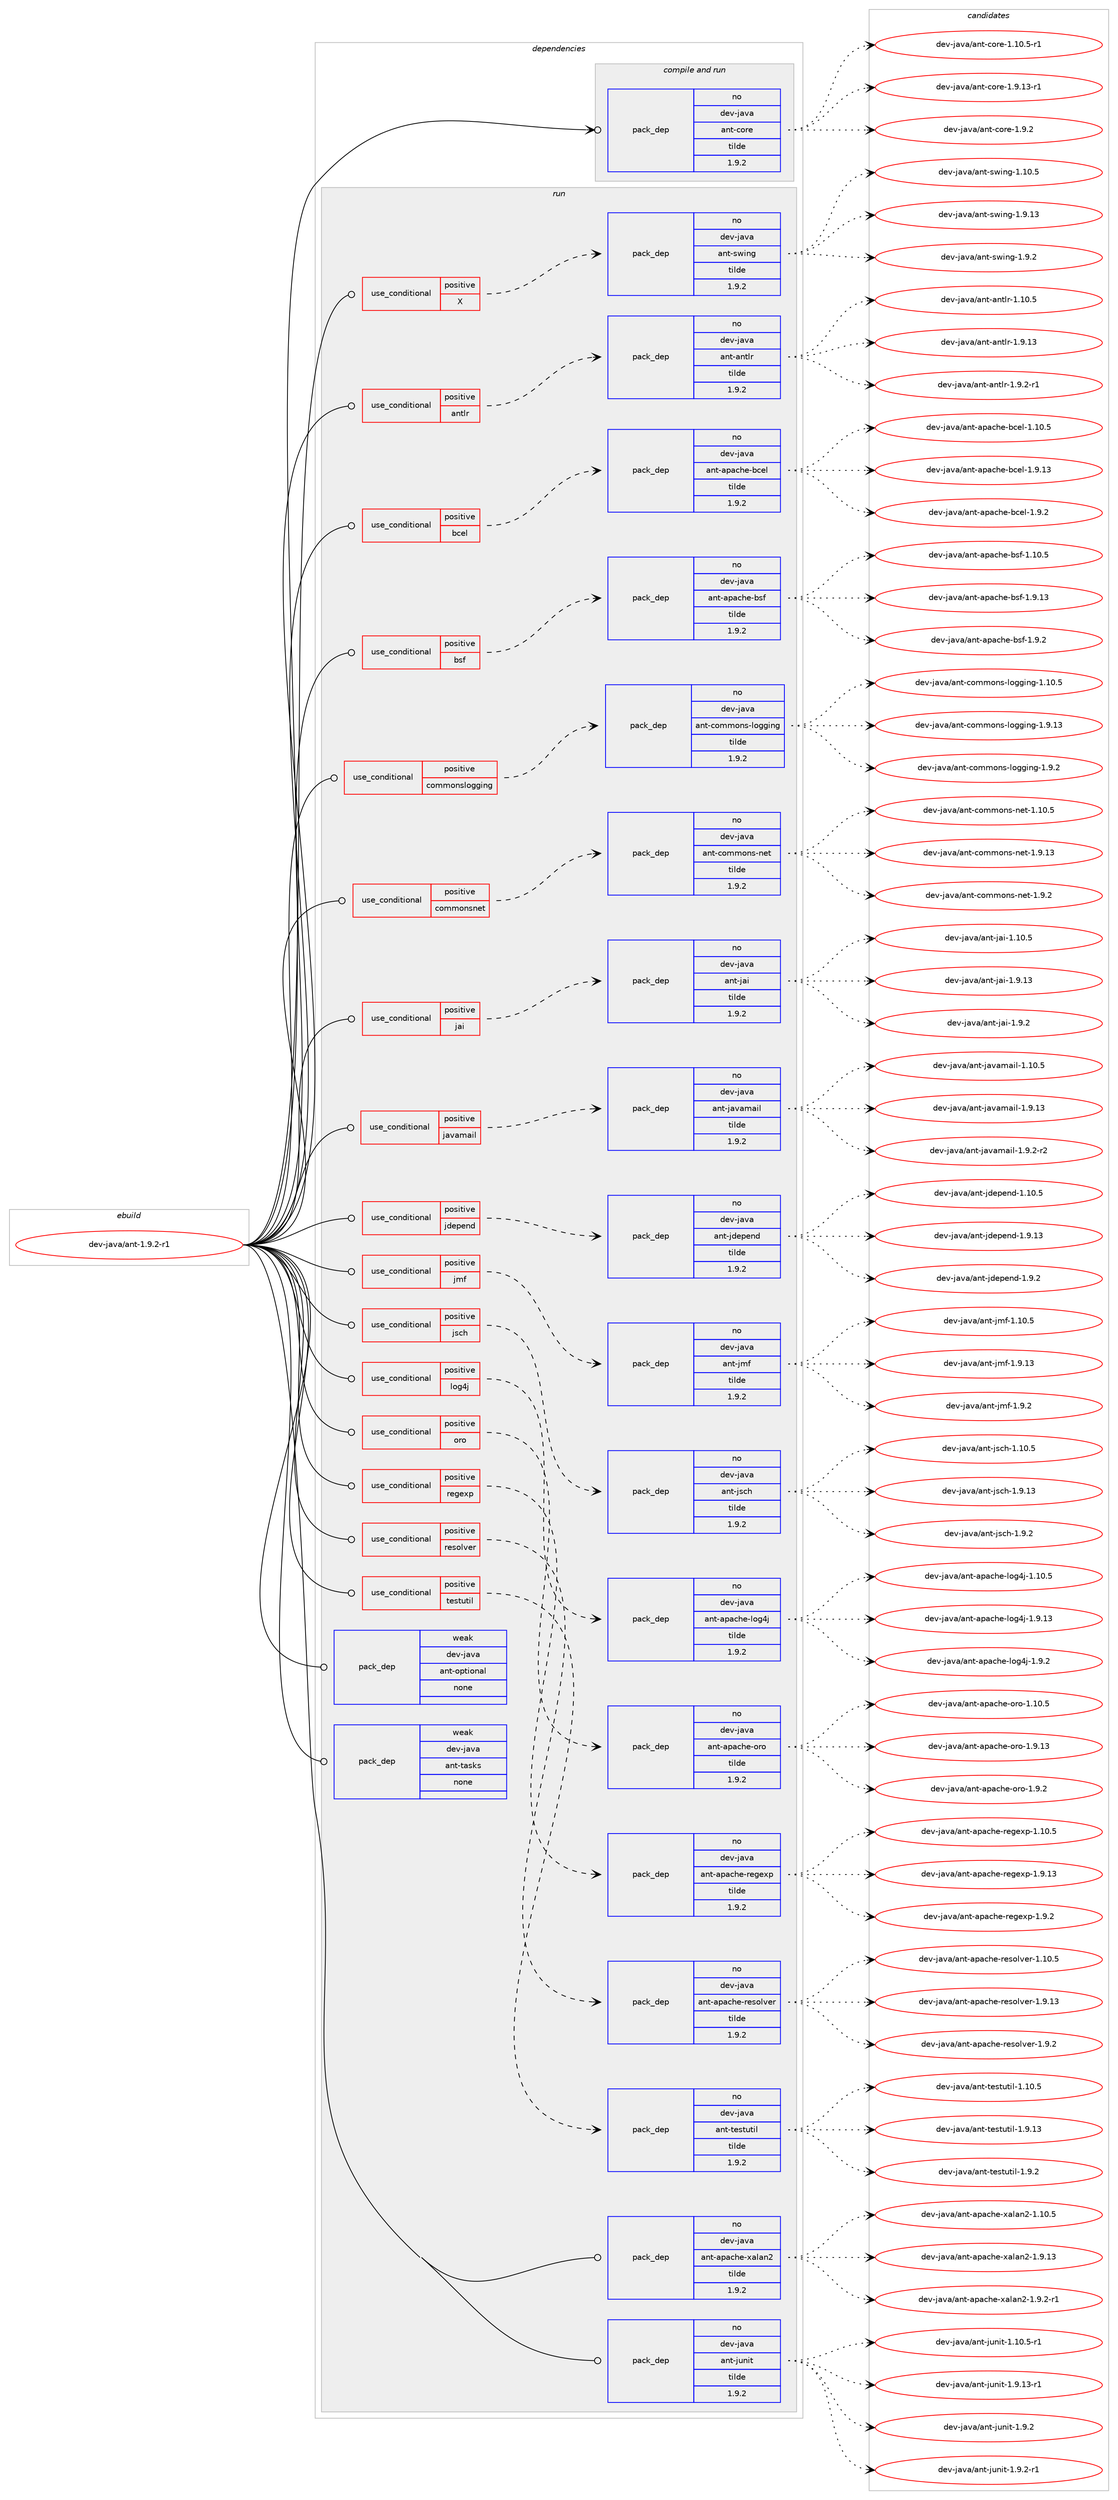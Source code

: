 digraph prolog {

# *************
# Graph options
# *************

newrank=true;
concentrate=true;
compound=true;
graph [rankdir=LR,fontname=Helvetica,fontsize=10,ranksep=1.5];#, ranksep=2.5, nodesep=0.2];
edge  [arrowhead=vee];
node  [fontname=Helvetica,fontsize=10];

# **********
# The ebuild
# **********

subgraph cluster_leftcol {
color=gray;
rank=same;
label=<<i>ebuild</i>>;
id [label="dev-java/ant-1.9.2-r1", color=red, width=4, href="../dev-java/ant-1.9.2-r1.svg"];
}

# ****************
# The dependencies
# ****************

subgraph cluster_midcol {
color=gray;
label=<<i>dependencies</i>>;
subgraph cluster_compile {
fillcolor="#eeeeee";
style=filled;
label=<<i>compile</i>>;
}
subgraph cluster_compileandrun {
fillcolor="#eeeeee";
style=filled;
label=<<i>compile and run</i>>;
subgraph pack965731 {
dependency1350541 [label=<<TABLE BORDER="0" CELLBORDER="1" CELLSPACING="0" CELLPADDING="4" WIDTH="220"><TR><TD ROWSPAN="6" CELLPADDING="30">pack_dep</TD></TR><TR><TD WIDTH="110">no</TD></TR><TR><TD>dev-java</TD></TR><TR><TD>ant-core</TD></TR><TR><TD>tilde</TD></TR><TR><TD>1.9.2</TD></TR></TABLE>>, shape=none, color=blue];
}
id:e -> dependency1350541:w [weight=20,style="solid",arrowhead="odotvee"];
}
subgraph cluster_run {
fillcolor="#eeeeee";
style=filled;
label=<<i>run</i>>;
subgraph cond362383 {
dependency1350542 [label=<<TABLE BORDER="0" CELLBORDER="1" CELLSPACING="0" CELLPADDING="4"><TR><TD ROWSPAN="3" CELLPADDING="10">use_conditional</TD></TR><TR><TD>positive</TD></TR><TR><TD>X</TD></TR></TABLE>>, shape=none, color=red];
subgraph pack965732 {
dependency1350543 [label=<<TABLE BORDER="0" CELLBORDER="1" CELLSPACING="0" CELLPADDING="4" WIDTH="220"><TR><TD ROWSPAN="6" CELLPADDING="30">pack_dep</TD></TR><TR><TD WIDTH="110">no</TD></TR><TR><TD>dev-java</TD></TR><TR><TD>ant-swing</TD></TR><TR><TD>tilde</TD></TR><TR><TD>1.9.2</TD></TR></TABLE>>, shape=none, color=blue];
}
dependency1350542:e -> dependency1350543:w [weight=20,style="dashed",arrowhead="vee"];
}
id:e -> dependency1350542:w [weight=20,style="solid",arrowhead="odot"];
subgraph cond362384 {
dependency1350544 [label=<<TABLE BORDER="0" CELLBORDER="1" CELLSPACING="0" CELLPADDING="4"><TR><TD ROWSPAN="3" CELLPADDING="10">use_conditional</TD></TR><TR><TD>positive</TD></TR><TR><TD>antlr</TD></TR></TABLE>>, shape=none, color=red];
subgraph pack965733 {
dependency1350545 [label=<<TABLE BORDER="0" CELLBORDER="1" CELLSPACING="0" CELLPADDING="4" WIDTH="220"><TR><TD ROWSPAN="6" CELLPADDING="30">pack_dep</TD></TR><TR><TD WIDTH="110">no</TD></TR><TR><TD>dev-java</TD></TR><TR><TD>ant-antlr</TD></TR><TR><TD>tilde</TD></TR><TR><TD>1.9.2</TD></TR></TABLE>>, shape=none, color=blue];
}
dependency1350544:e -> dependency1350545:w [weight=20,style="dashed",arrowhead="vee"];
}
id:e -> dependency1350544:w [weight=20,style="solid",arrowhead="odot"];
subgraph cond362385 {
dependency1350546 [label=<<TABLE BORDER="0" CELLBORDER="1" CELLSPACING="0" CELLPADDING="4"><TR><TD ROWSPAN="3" CELLPADDING="10">use_conditional</TD></TR><TR><TD>positive</TD></TR><TR><TD>bcel</TD></TR></TABLE>>, shape=none, color=red];
subgraph pack965734 {
dependency1350547 [label=<<TABLE BORDER="0" CELLBORDER="1" CELLSPACING="0" CELLPADDING="4" WIDTH="220"><TR><TD ROWSPAN="6" CELLPADDING="30">pack_dep</TD></TR><TR><TD WIDTH="110">no</TD></TR><TR><TD>dev-java</TD></TR><TR><TD>ant-apache-bcel</TD></TR><TR><TD>tilde</TD></TR><TR><TD>1.9.2</TD></TR></TABLE>>, shape=none, color=blue];
}
dependency1350546:e -> dependency1350547:w [weight=20,style="dashed",arrowhead="vee"];
}
id:e -> dependency1350546:w [weight=20,style="solid",arrowhead="odot"];
subgraph cond362386 {
dependency1350548 [label=<<TABLE BORDER="0" CELLBORDER="1" CELLSPACING="0" CELLPADDING="4"><TR><TD ROWSPAN="3" CELLPADDING="10">use_conditional</TD></TR><TR><TD>positive</TD></TR><TR><TD>bsf</TD></TR></TABLE>>, shape=none, color=red];
subgraph pack965735 {
dependency1350549 [label=<<TABLE BORDER="0" CELLBORDER="1" CELLSPACING="0" CELLPADDING="4" WIDTH="220"><TR><TD ROWSPAN="6" CELLPADDING="30">pack_dep</TD></TR><TR><TD WIDTH="110">no</TD></TR><TR><TD>dev-java</TD></TR><TR><TD>ant-apache-bsf</TD></TR><TR><TD>tilde</TD></TR><TR><TD>1.9.2</TD></TR></TABLE>>, shape=none, color=blue];
}
dependency1350548:e -> dependency1350549:w [weight=20,style="dashed",arrowhead="vee"];
}
id:e -> dependency1350548:w [weight=20,style="solid",arrowhead="odot"];
subgraph cond362387 {
dependency1350550 [label=<<TABLE BORDER="0" CELLBORDER="1" CELLSPACING="0" CELLPADDING="4"><TR><TD ROWSPAN="3" CELLPADDING="10">use_conditional</TD></TR><TR><TD>positive</TD></TR><TR><TD>commonslogging</TD></TR></TABLE>>, shape=none, color=red];
subgraph pack965736 {
dependency1350551 [label=<<TABLE BORDER="0" CELLBORDER="1" CELLSPACING="0" CELLPADDING="4" WIDTH="220"><TR><TD ROWSPAN="6" CELLPADDING="30">pack_dep</TD></TR><TR><TD WIDTH="110">no</TD></TR><TR><TD>dev-java</TD></TR><TR><TD>ant-commons-logging</TD></TR><TR><TD>tilde</TD></TR><TR><TD>1.9.2</TD></TR></TABLE>>, shape=none, color=blue];
}
dependency1350550:e -> dependency1350551:w [weight=20,style="dashed",arrowhead="vee"];
}
id:e -> dependency1350550:w [weight=20,style="solid",arrowhead="odot"];
subgraph cond362388 {
dependency1350552 [label=<<TABLE BORDER="0" CELLBORDER="1" CELLSPACING="0" CELLPADDING="4"><TR><TD ROWSPAN="3" CELLPADDING="10">use_conditional</TD></TR><TR><TD>positive</TD></TR><TR><TD>commonsnet</TD></TR></TABLE>>, shape=none, color=red];
subgraph pack965737 {
dependency1350553 [label=<<TABLE BORDER="0" CELLBORDER="1" CELLSPACING="0" CELLPADDING="4" WIDTH="220"><TR><TD ROWSPAN="6" CELLPADDING="30">pack_dep</TD></TR><TR><TD WIDTH="110">no</TD></TR><TR><TD>dev-java</TD></TR><TR><TD>ant-commons-net</TD></TR><TR><TD>tilde</TD></TR><TR><TD>1.9.2</TD></TR></TABLE>>, shape=none, color=blue];
}
dependency1350552:e -> dependency1350553:w [weight=20,style="dashed",arrowhead="vee"];
}
id:e -> dependency1350552:w [weight=20,style="solid",arrowhead="odot"];
subgraph cond362389 {
dependency1350554 [label=<<TABLE BORDER="0" CELLBORDER="1" CELLSPACING="0" CELLPADDING="4"><TR><TD ROWSPAN="3" CELLPADDING="10">use_conditional</TD></TR><TR><TD>positive</TD></TR><TR><TD>jai</TD></TR></TABLE>>, shape=none, color=red];
subgraph pack965738 {
dependency1350555 [label=<<TABLE BORDER="0" CELLBORDER="1" CELLSPACING="0" CELLPADDING="4" WIDTH="220"><TR><TD ROWSPAN="6" CELLPADDING="30">pack_dep</TD></TR><TR><TD WIDTH="110">no</TD></TR><TR><TD>dev-java</TD></TR><TR><TD>ant-jai</TD></TR><TR><TD>tilde</TD></TR><TR><TD>1.9.2</TD></TR></TABLE>>, shape=none, color=blue];
}
dependency1350554:e -> dependency1350555:w [weight=20,style="dashed",arrowhead="vee"];
}
id:e -> dependency1350554:w [weight=20,style="solid",arrowhead="odot"];
subgraph cond362390 {
dependency1350556 [label=<<TABLE BORDER="0" CELLBORDER="1" CELLSPACING="0" CELLPADDING="4"><TR><TD ROWSPAN="3" CELLPADDING="10">use_conditional</TD></TR><TR><TD>positive</TD></TR><TR><TD>javamail</TD></TR></TABLE>>, shape=none, color=red];
subgraph pack965739 {
dependency1350557 [label=<<TABLE BORDER="0" CELLBORDER="1" CELLSPACING="0" CELLPADDING="4" WIDTH="220"><TR><TD ROWSPAN="6" CELLPADDING="30">pack_dep</TD></TR><TR><TD WIDTH="110">no</TD></TR><TR><TD>dev-java</TD></TR><TR><TD>ant-javamail</TD></TR><TR><TD>tilde</TD></TR><TR><TD>1.9.2</TD></TR></TABLE>>, shape=none, color=blue];
}
dependency1350556:e -> dependency1350557:w [weight=20,style="dashed",arrowhead="vee"];
}
id:e -> dependency1350556:w [weight=20,style="solid",arrowhead="odot"];
subgraph cond362391 {
dependency1350558 [label=<<TABLE BORDER="0" CELLBORDER="1" CELLSPACING="0" CELLPADDING="4"><TR><TD ROWSPAN="3" CELLPADDING="10">use_conditional</TD></TR><TR><TD>positive</TD></TR><TR><TD>jdepend</TD></TR></TABLE>>, shape=none, color=red];
subgraph pack965740 {
dependency1350559 [label=<<TABLE BORDER="0" CELLBORDER="1" CELLSPACING="0" CELLPADDING="4" WIDTH="220"><TR><TD ROWSPAN="6" CELLPADDING="30">pack_dep</TD></TR><TR><TD WIDTH="110">no</TD></TR><TR><TD>dev-java</TD></TR><TR><TD>ant-jdepend</TD></TR><TR><TD>tilde</TD></TR><TR><TD>1.9.2</TD></TR></TABLE>>, shape=none, color=blue];
}
dependency1350558:e -> dependency1350559:w [weight=20,style="dashed",arrowhead="vee"];
}
id:e -> dependency1350558:w [weight=20,style="solid",arrowhead="odot"];
subgraph cond362392 {
dependency1350560 [label=<<TABLE BORDER="0" CELLBORDER="1" CELLSPACING="0" CELLPADDING="4"><TR><TD ROWSPAN="3" CELLPADDING="10">use_conditional</TD></TR><TR><TD>positive</TD></TR><TR><TD>jmf</TD></TR></TABLE>>, shape=none, color=red];
subgraph pack965741 {
dependency1350561 [label=<<TABLE BORDER="0" CELLBORDER="1" CELLSPACING="0" CELLPADDING="4" WIDTH="220"><TR><TD ROWSPAN="6" CELLPADDING="30">pack_dep</TD></TR><TR><TD WIDTH="110">no</TD></TR><TR><TD>dev-java</TD></TR><TR><TD>ant-jmf</TD></TR><TR><TD>tilde</TD></TR><TR><TD>1.9.2</TD></TR></TABLE>>, shape=none, color=blue];
}
dependency1350560:e -> dependency1350561:w [weight=20,style="dashed",arrowhead="vee"];
}
id:e -> dependency1350560:w [weight=20,style="solid",arrowhead="odot"];
subgraph cond362393 {
dependency1350562 [label=<<TABLE BORDER="0" CELLBORDER="1" CELLSPACING="0" CELLPADDING="4"><TR><TD ROWSPAN="3" CELLPADDING="10">use_conditional</TD></TR><TR><TD>positive</TD></TR><TR><TD>jsch</TD></TR></TABLE>>, shape=none, color=red];
subgraph pack965742 {
dependency1350563 [label=<<TABLE BORDER="0" CELLBORDER="1" CELLSPACING="0" CELLPADDING="4" WIDTH="220"><TR><TD ROWSPAN="6" CELLPADDING="30">pack_dep</TD></TR><TR><TD WIDTH="110">no</TD></TR><TR><TD>dev-java</TD></TR><TR><TD>ant-jsch</TD></TR><TR><TD>tilde</TD></TR><TR><TD>1.9.2</TD></TR></TABLE>>, shape=none, color=blue];
}
dependency1350562:e -> dependency1350563:w [weight=20,style="dashed",arrowhead="vee"];
}
id:e -> dependency1350562:w [weight=20,style="solid",arrowhead="odot"];
subgraph cond362394 {
dependency1350564 [label=<<TABLE BORDER="0" CELLBORDER="1" CELLSPACING="0" CELLPADDING="4"><TR><TD ROWSPAN="3" CELLPADDING="10">use_conditional</TD></TR><TR><TD>positive</TD></TR><TR><TD>log4j</TD></TR></TABLE>>, shape=none, color=red];
subgraph pack965743 {
dependency1350565 [label=<<TABLE BORDER="0" CELLBORDER="1" CELLSPACING="0" CELLPADDING="4" WIDTH="220"><TR><TD ROWSPAN="6" CELLPADDING="30">pack_dep</TD></TR><TR><TD WIDTH="110">no</TD></TR><TR><TD>dev-java</TD></TR><TR><TD>ant-apache-log4j</TD></TR><TR><TD>tilde</TD></TR><TR><TD>1.9.2</TD></TR></TABLE>>, shape=none, color=blue];
}
dependency1350564:e -> dependency1350565:w [weight=20,style="dashed",arrowhead="vee"];
}
id:e -> dependency1350564:w [weight=20,style="solid",arrowhead="odot"];
subgraph cond362395 {
dependency1350566 [label=<<TABLE BORDER="0" CELLBORDER="1" CELLSPACING="0" CELLPADDING="4"><TR><TD ROWSPAN="3" CELLPADDING="10">use_conditional</TD></TR><TR><TD>positive</TD></TR><TR><TD>oro</TD></TR></TABLE>>, shape=none, color=red];
subgraph pack965744 {
dependency1350567 [label=<<TABLE BORDER="0" CELLBORDER="1" CELLSPACING="0" CELLPADDING="4" WIDTH="220"><TR><TD ROWSPAN="6" CELLPADDING="30">pack_dep</TD></TR><TR><TD WIDTH="110">no</TD></TR><TR><TD>dev-java</TD></TR><TR><TD>ant-apache-oro</TD></TR><TR><TD>tilde</TD></TR><TR><TD>1.9.2</TD></TR></TABLE>>, shape=none, color=blue];
}
dependency1350566:e -> dependency1350567:w [weight=20,style="dashed",arrowhead="vee"];
}
id:e -> dependency1350566:w [weight=20,style="solid",arrowhead="odot"];
subgraph cond362396 {
dependency1350568 [label=<<TABLE BORDER="0" CELLBORDER="1" CELLSPACING="0" CELLPADDING="4"><TR><TD ROWSPAN="3" CELLPADDING="10">use_conditional</TD></TR><TR><TD>positive</TD></TR><TR><TD>regexp</TD></TR></TABLE>>, shape=none, color=red];
subgraph pack965745 {
dependency1350569 [label=<<TABLE BORDER="0" CELLBORDER="1" CELLSPACING="0" CELLPADDING="4" WIDTH="220"><TR><TD ROWSPAN="6" CELLPADDING="30">pack_dep</TD></TR><TR><TD WIDTH="110">no</TD></TR><TR><TD>dev-java</TD></TR><TR><TD>ant-apache-regexp</TD></TR><TR><TD>tilde</TD></TR><TR><TD>1.9.2</TD></TR></TABLE>>, shape=none, color=blue];
}
dependency1350568:e -> dependency1350569:w [weight=20,style="dashed",arrowhead="vee"];
}
id:e -> dependency1350568:w [weight=20,style="solid",arrowhead="odot"];
subgraph cond362397 {
dependency1350570 [label=<<TABLE BORDER="0" CELLBORDER="1" CELLSPACING="0" CELLPADDING="4"><TR><TD ROWSPAN="3" CELLPADDING="10">use_conditional</TD></TR><TR><TD>positive</TD></TR><TR><TD>resolver</TD></TR></TABLE>>, shape=none, color=red];
subgraph pack965746 {
dependency1350571 [label=<<TABLE BORDER="0" CELLBORDER="1" CELLSPACING="0" CELLPADDING="4" WIDTH="220"><TR><TD ROWSPAN="6" CELLPADDING="30">pack_dep</TD></TR><TR><TD WIDTH="110">no</TD></TR><TR><TD>dev-java</TD></TR><TR><TD>ant-apache-resolver</TD></TR><TR><TD>tilde</TD></TR><TR><TD>1.9.2</TD></TR></TABLE>>, shape=none, color=blue];
}
dependency1350570:e -> dependency1350571:w [weight=20,style="dashed",arrowhead="vee"];
}
id:e -> dependency1350570:w [weight=20,style="solid",arrowhead="odot"];
subgraph cond362398 {
dependency1350572 [label=<<TABLE BORDER="0" CELLBORDER="1" CELLSPACING="0" CELLPADDING="4"><TR><TD ROWSPAN="3" CELLPADDING="10">use_conditional</TD></TR><TR><TD>positive</TD></TR><TR><TD>testutil</TD></TR></TABLE>>, shape=none, color=red];
subgraph pack965747 {
dependency1350573 [label=<<TABLE BORDER="0" CELLBORDER="1" CELLSPACING="0" CELLPADDING="4" WIDTH="220"><TR><TD ROWSPAN="6" CELLPADDING="30">pack_dep</TD></TR><TR><TD WIDTH="110">no</TD></TR><TR><TD>dev-java</TD></TR><TR><TD>ant-testutil</TD></TR><TR><TD>tilde</TD></TR><TR><TD>1.9.2</TD></TR></TABLE>>, shape=none, color=blue];
}
dependency1350572:e -> dependency1350573:w [weight=20,style="dashed",arrowhead="vee"];
}
id:e -> dependency1350572:w [weight=20,style="solid",arrowhead="odot"];
subgraph pack965748 {
dependency1350574 [label=<<TABLE BORDER="0" CELLBORDER="1" CELLSPACING="0" CELLPADDING="4" WIDTH="220"><TR><TD ROWSPAN="6" CELLPADDING="30">pack_dep</TD></TR><TR><TD WIDTH="110">no</TD></TR><TR><TD>dev-java</TD></TR><TR><TD>ant-apache-xalan2</TD></TR><TR><TD>tilde</TD></TR><TR><TD>1.9.2</TD></TR></TABLE>>, shape=none, color=blue];
}
id:e -> dependency1350574:w [weight=20,style="solid",arrowhead="odot"];
subgraph pack965749 {
dependency1350575 [label=<<TABLE BORDER="0" CELLBORDER="1" CELLSPACING="0" CELLPADDING="4" WIDTH="220"><TR><TD ROWSPAN="6" CELLPADDING="30">pack_dep</TD></TR><TR><TD WIDTH="110">no</TD></TR><TR><TD>dev-java</TD></TR><TR><TD>ant-junit</TD></TR><TR><TD>tilde</TD></TR><TR><TD>1.9.2</TD></TR></TABLE>>, shape=none, color=blue];
}
id:e -> dependency1350575:w [weight=20,style="solid",arrowhead="odot"];
subgraph pack965750 {
dependency1350576 [label=<<TABLE BORDER="0" CELLBORDER="1" CELLSPACING="0" CELLPADDING="4" WIDTH="220"><TR><TD ROWSPAN="6" CELLPADDING="30">pack_dep</TD></TR><TR><TD WIDTH="110">weak</TD></TR><TR><TD>dev-java</TD></TR><TR><TD>ant-optional</TD></TR><TR><TD>none</TD></TR><TR><TD></TD></TR></TABLE>>, shape=none, color=blue];
}
id:e -> dependency1350576:w [weight=20,style="solid",arrowhead="odot"];
subgraph pack965751 {
dependency1350577 [label=<<TABLE BORDER="0" CELLBORDER="1" CELLSPACING="0" CELLPADDING="4" WIDTH="220"><TR><TD ROWSPAN="6" CELLPADDING="30">pack_dep</TD></TR><TR><TD WIDTH="110">weak</TD></TR><TR><TD>dev-java</TD></TR><TR><TD>ant-tasks</TD></TR><TR><TD>none</TD></TR><TR><TD></TD></TR></TABLE>>, shape=none, color=blue];
}
id:e -> dependency1350577:w [weight=20,style="solid",arrowhead="odot"];
}
}

# **************
# The candidates
# **************

subgraph cluster_choices {
rank=same;
color=gray;
label=<<i>candidates</i>>;

subgraph choice965731 {
color=black;
nodesep=1;
choice10010111845106971189747971101164599111114101454946494846534511449 [label="dev-java/ant-core-1.10.5-r1", color=red, width=4,href="../dev-java/ant-core-1.10.5-r1.svg"];
choice10010111845106971189747971101164599111114101454946574649514511449 [label="dev-java/ant-core-1.9.13-r1", color=red, width=4,href="../dev-java/ant-core-1.9.13-r1.svg"];
choice10010111845106971189747971101164599111114101454946574650 [label="dev-java/ant-core-1.9.2", color=red, width=4,href="../dev-java/ant-core-1.9.2.svg"];
dependency1350541:e -> choice10010111845106971189747971101164599111114101454946494846534511449:w [style=dotted,weight="100"];
dependency1350541:e -> choice10010111845106971189747971101164599111114101454946574649514511449:w [style=dotted,weight="100"];
dependency1350541:e -> choice10010111845106971189747971101164599111114101454946574650:w [style=dotted,weight="100"];
}
subgraph choice965732 {
color=black;
nodesep=1;
choice10010111845106971189747971101164511511910511010345494649484653 [label="dev-java/ant-swing-1.10.5", color=red, width=4,href="../dev-java/ant-swing-1.10.5.svg"];
choice10010111845106971189747971101164511511910511010345494657464951 [label="dev-java/ant-swing-1.9.13", color=red, width=4,href="../dev-java/ant-swing-1.9.13.svg"];
choice100101118451069711897479711011645115119105110103454946574650 [label="dev-java/ant-swing-1.9.2", color=red, width=4,href="../dev-java/ant-swing-1.9.2.svg"];
dependency1350543:e -> choice10010111845106971189747971101164511511910511010345494649484653:w [style=dotted,weight="100"];
dependency1350543:e -> choice10010111845106971189747971101164511511910511010345494657464951:w [style=dotted,weight="100"];
dependency1350543:e -> choice100101118451069711897479711011645115119105110103454946574650:w [style=dotted,weight="100"];
}
subgraph choice965733 {
color=black;
nodesep=1;
choice1001011184510697118974797110116459711011610811445494649484653 [label="dev-java/ant-antlr-1.10.5", color=red, width=4,href="../dev-java/ant-antlr-1.10.5.svg"];
choice1001011184510697118974797110116459711011610811445494657464951 [label="dev-java/ant-antlr-1.9.13", color=red, width=4,href="../dev-java/ant-antlr-1.9.13.svg"];
choice100101118451069711897479711011645971101161081144549465746504511449 [label="dev-java/ant-antlr-1.9.2-r1", color=red, width=4,href="../dev-java/ant-antlr-1.9.2-r1.svg"];
dependency1350545:e -> choice1001011184510697118974797110116459711011610811445494649484653:w [style=dotted,weight="100"];
dependency1350545:e -> choice1001011184510697118974797110116459711011610811445494657464951:w [style=dotted,weight="100"];
dependency1350545:e -> choice100101118451069711897479711011645971101161081144549465746504511449:w [style=dotted,weight="100"];
}
subgraph choice965734 {
color=black;
nodesep=1;
choice10010111845106971189747971101164597112979910410145989910110845494649484653 [label="dev-java/ant-apache-bcel-1.10.5", color=red, width=4,href="../dev-java/ant-apache-bcel-1.10.5.svg"];
choice10010111845106971189747971101164597112979910410145989910110845494657464951 [label="dev-java/ant-apache-bcel-1.9.13", color=red, width=4,href="../dev-java/ant-apache-bcel-1.9.13.svg"];
choice100101118451069711897479711011645971129799104101459899101108454946574650 [label="dev-java/ant-apache-bcel-1.9.2", color=red, width=4,href="../dev-java/ant-apache-bcel-1.9.2.svg"];
dependency1350547:e -> choice10010111845106971189747971101164597112979910410145989910110845494649484653:w [style=dotted,weight="100"];
dependency1350547:e -> choice10010111845106971189747971101164597112979910410145989910110845494657464951:w [style=dotted,weight="100"];
dependency1350547:e -> choice100101118451069711897479711011645971129799104101459899101108454946574650:w [style=dotted,weight="100"];
}
subgraph choice965735 {
color=black;
nodesep=1;
choice100101118451069711897479711011645971129799104101459811510245494649484653 [label="dev-java/ant-apache-bsf-1.10.5", color=red, width=4,href="../dev-java/ant-apache-bsf-1.10.5.svg"];
choice100101118451069711897479711011645971129799104101459811510245494657464951 [label="dev-java/ant-apache-bsf-1.9.13", color=red, width=4,href="../dev-java/ant-apache-bsf-1.9.13.svg"];
choice1001011184510697118974797110116459711297991041014598115102454946574650 [label="dev-java/ant-apache-bsf-1.9.2", color=red, width=4,href="../dev-java/ant-apache-bsf-1.9.2.svg"];
dependency1350549:e -> choice100101118451069711897479711011645971129799104101459811510245494649484653:w [style=dotted,weight="100"];
dependency1350549:e -> choice100101118451069711897479711011645971129799104101459811510245494657464951:w [style=dotted,weight="100"];
dependency1350549:e -> choice1001011184510697118974797110116459711297991041014598115102454946574650:w [style=dotted,weight="100"];
}
subgraph choice965736 {
color=black;
nodesep=1;
choice100101118451069711897479711011645991111091091111101154510811110310310511010345494649484653 [label="dev-java/ant-commons-logging-1.10.5", color=red, width=4,href="../dev-java/ant-commons-logging-1.10.5.svg"];
choice100101118451069711897479711011645991111091091111101154510811110310310511010345494657464951 [label="dev-java/ant-commons-logging-1.9.13", color=red, width=4,href="../dev-java/ant-commons-logging-1.9.13.svg"];
choice1001011184510697118974797110116459911110910911111011545108111103103105110103454946574650 [label="dev-java/ant-commons-logging-1.9.2", color=red, width=4,href="../dev-java/ant-commons-logging-1.9.2.svg"];
dependency1350551:e -> choice100101118451069711897479711011645991111091091111101154510811110310310511010345494649484653:w [style=dotted,weight="100"];
dependency1350551:e -> choice100101118451069711897479711011645991111091091111101154510811110310310511010345494657464951:w [style=dotted,weight="100"];
dependency1350551:e -> choice1001011184510697118974797110116459911110910911111011545108111103103105110103454946574650:w [style=dotted,weight="100"];
}
subgraph choice965737 {
color=black;
nodesep=1;
choice100101118451069711897479711011645991111091091111101154511010111645494649484653 [label="dev-java/ant-commons-net-1.10.5", color=red, width=4,href="../dev-java/ant-commons-net-1.10.5.svg"];
choice100101118451069711897479711011645991111091091111101154511010111645494657464951 [label="dev-java/ant-commons-net-1.9.13", color=red, width=4,href="../dev-java/ant-commons-net-1.9.13.svg"];
choice1001011184510697118974797110116459911110910911111011545110101116454946574650 [label="dev-java/ant-commons-net-1.9.2", color=red, width=4,href="../dev-java/ant-commons-net-1.9.2.svg"];
dependency1350553:e -> choice100101118451069711897479711011645991111091091111101154511010111645494649484653:w [style=dotted,weight="100"];
dependency1350553:e -> choice100101118451069711897479711011645991111091091111101154511010111645494657464951:w [style=dotted,weight="100"];
dependency1350553:e -> choice1001011184510697118974797110116459911110910911111011545110101116454946574650:w [style=dotted,weight="100"];
}
subgraph choice965738 {
color=black;
nodesep=1;
choice1001011184510697118974797110116451069710545494649484653 [label="dev-java/ant-jai-1.10.5", color=red, width=4,href="../dev-java/ant-jai-1.10.5.svg"];
choice1001011184510697118974797110116451069710545494657464951 [label="dev-java/ant-jai-1.9.13", color=red, width=4,href="../dev-java/ant-jai-1.9.13.svg"];
choice10010111845106971189747971101164510697105454946574650 [label="dev-java/ant-jai-1.9.2", color=red, width=4,href="../dev-java/ant-jai-1.9.2.svg"];
dependency1350555:e -> choice1001011184510697118974797110116451069710545494649484653:w [style=dotted,weight="100"];
dependency1350555:e -> choice1001011184510697118974797110116451069710545494657464951:w [style=dotted,weight="100"];
dependency1350555:e -> choice10010111845106971189747971101164510697105454946574650:w [style=dotted,weight="100"];
}
subgraph choice965739 {
color=black;
nodesep=1;
choice10010111845106971189747971101164510697118971099710510845494649484653 [label="dev-java/ant-javamail-1.10.5", color=red, width=4,href="../dev-java/ant-javamail-1.10.5.svg"];
choice10010111845106971189747971101164510697118971099710510845494657464951 [label="dev-java/ant-javamail-1.9.13", color=red, width=4,href="../dev-java/ant-javamail-1.9.13.svg"];
choice1001011184510697118974797110116451069711897109971051084549465746504511450 [label="dev-java/ant-javamail-1.9.2-r2", color=red, width=4,href="../dev-java/ant-javamail-1.9.2-r2.svg"];
dependency1350557:e -> choice10010111845106971189747971101164510697118971099710510845494649484653:w [style=dotted,weight="100"];
dependency1350557:e -> choice10010111845106971189747971101164510697118971099710510845494657464951:w [style=dotted,weight="100"];
dependency1350557:e -> choice1001011184510697118974797110116451069711897109971051084549465746504511450:w [style=dotted,weight="100"];
}
subgraph choice965740 {
color=black;
nodesep=1;
choice10010111845106971189747971101164510610010111210111010045494649484653 [label="dev-java/ant-jdepend-1.10.5", color=red, width=4,href="../dev-java/ant-jdepend-1.10.5.svg"];
choice10010111845106971189747971101164510610010111210111010045494657464951 [label="dev-java/ant-jdepend-1.9.13", color=red, width=4,href="../dev-java/ant-jdepend-1.9.13.svg"];
choice100101118451069711897479711011645106100101112101110100454946574650 [label="dev-java/ant-jdepend-1.9.2", color=red, width=4,href="../dev-java/ant-jdepend-1.9.2.svg"];
dependency1350559:e -> choice10010111845106971189747971101164510610010111210111010045494649484653:w [style=dotted,weight="100"];
dependency1350559:e -> choice10010111845106971189747971101164510610010111210111010045494657464951:w [style=dotted,weight="100"];
dependency1350559:e -> choice100101118451069711897479711011645106100101112101110100454946574650:w [style=dotted,weight="100"];
}
subgraph choice965741 {
color=black;
nodesep=1;
choice10010111845106971189747971101164510610910245494649484653 [label="dev-java/ant-jmf-1.10.5", color=red, width=4,href="../dev-java/ant-jmf-1.10.5.svg"];
choice10010111845106971189747971101164510610910245494657464951 [label="dev-java/ant-jmf-1.9.13", color=red, width=4,href="../dev-java/ant-jmf-1.9.13.svg"];
choice100101118451069711897479711011645106109102454946574650 [label="dev-java/ant-jmf-1.9.2", color=red, width=4,href="../dev-java/ant-jmf-1.9.2.svg"];
dependency1350561:e -> choice10010111845106971189747971101164510610910245494649484653:w [style=dotted,weight="100"];
dependency1350561:e -> choice10010111845106971189747971101164510610910245494657464951:w [style=dotted,weight="100"];
dependency1350561:e -> choice100101118451069711897479711011645106109102454946574650:w [style=dotted,weight="100"];
}
subgraph choice965742 {
color=black;
nodesep=1;
choice1001011184510697118974797110116451061159910445494649484653 [label="dev-java/ant-jsch-1.10.5", color=red, width=4,href="../dev-java/ant-jsch-1.10.5.svg"];
choice1001011184510697118974797110116451061159910445494657464951 [label="dev-java/ant-jsch-1.9.13", color=red, width=4,href="../dev-java/ant-jsch-1.9.13.svg"];
choice10010111845106971189747971101164510611599104454946574650 [label="dev-java/ant-jsch-1.9.2", color=red, width=4,href="../dev-java/ant-jsch-1.9.2.svg"];
dependency1350563:e -> choice1001011184510697118974797110116451061159910445494649484653:w [style=dotted,weight="100"];
dependency1350563:e -> choice1001011184510697118974797110116451061159910445494657464951:w [style=dotted,weight="100"];
dependency1350563:e -> choice10010111845106971189747971101164510611599104454946574650:w [style=dotted,weight="100"];
}
subgraph choice965743 {
color=black;
nodesep=1;
choice100101118451069711897479711011645971129799104101451081111035210645494649484653 [label="dev-java/ant-apache-log4j-1.10.5", color=red, width=4,href="../dev-java/ant-apache-log4j-1.10.5.svg"];
choice100101118451069711897479711011645971129799104101451081111035210645494657464951 [label="dev-java/ant-apache-log4j-1.9.13", color=red, width=4,href="../dev-java/ant-apache-log4j-1.9.13.svg"];
choice1001011184510697118974797110116459711297991041014510811110352106454946574650 [label="dev-java/ant-apache-log4j-1.9.2", color=red, width=4,href="../dev-java/ant-apache-log4j-1.9.2.svg"];
dependency1350565:e -> choice100101118451069711897479711011645971129799104101451081111035210645494649484653:w [style=dotted,weight="100"];
dependency1350565:e -> choice100101118451069711897479711011645971129799104101451081111035210645494657464951:w [style=dotted,weight="100"];
dependency1350565:e -> choice1001011184510697118974797110116459711297991041014510811110352106454946574650:w [style=dotted,weight="100"];
}
subgraph choice965744 {
color=black;
nodesep=1;
choice1001011184510697118974797110116459711297991041014511111411145494649484653 [label="dev-java/ant-apache-oro-1.10.5", color=red, width=4,href="../dev-java/ant-apache-oro-1.10.5.svg"];
choice1001011184510697118974797110116459711297991041014511111411145494657464951 [label="dev-java/ant-apache-oro-1.9.13", color=red, width=4,href="../dev-java/ant-apache-oro-1.9.13.svg"];
choice10010111845106971189747971101164597112979910410145111114111454946574650 [label="dev-java/ant-apache-oro-1.9.2", color=red, width=4,href="../dev-java/ant-apache-oro-1.9.2.svg"];
dependency1350567:e -> choice1001011184510697118974797110116459711297991041014511111411145494649484653:w [style=dotted,weight="100"];
dependency1350567:e -> choice1001011184510697118974797110116459711297991041014511111411145494657464951:w [style=dotted,weight="100"];
dependency1350567:e -> choice10010111845106971189747971101164597112979910410145111114111454946574650:w [style=dotted,weight="100"];
}
subgraph choice965745 {
color=black;
nodesep=1;
choice1001011184510697118974797110116459711297991041014511410110310112011245494649484653 [label="dev-java/ant-apache-regexp-1.10.5", color=red, width=4,href="../dev-java/ant-apache-regexp-1.10.5.svg"];
choice1001011184510697118974797110116459711297991041014511410110310112011245494657464951 [label="dev-java/ant-apache-regexp-1.9.13", color=red, width=4,href="../dev-java/ant-apache-regexp-1.9.13.svg"];
choice10010111845106971189747971101164597112979910410145114101103101120112454946574650 [label="dev-java/ant-apache-regexp-1.9.2", color=red, width=4,href="../dev-java/ant-apache-regexp-1.9.2.svg"];
dependency1350569:e -> choice1001011184510697118974797110116459711297991041014511410110310112011245494649484653:w [style=dotted,weight="100"];
dependency1350569:e -> choice1001011184510697118974797110116459711297991041014511410110310112011245494657464951:w [style=dotted,weight="100"];
dependency1350569:e -> choice10010111845106971189747971101164597112979910410145114101103101120112454946574650:w [style=dotted,weight="100"];
}
subgraph choice965746 {
color=black;
nodesep=1;
choice1001011184510697118974797110116459711297991041014511410111511110811810111445494649484653 [label="dev-java/ant-apache-resolver-1.10.5", color=red, width=4,href="../dev-java/ant-apache-resolver-1.10.5.svg"];
choice1001011184510697118974797110116459711297991041014511410111511110811810111445494657464951 [label="dev-java/ant-apache-resolver-1.9.13", color=red, width=4,href="../dev-java/ant-apache-resolver-1.9.13.svg"];
choice10010111845106971189747971101164597112979910410145114101115111108118101114454946574650 [label="dev-java/ant-apache-resolver-1.9.2", color=red, width=4,href="../dev-java/ant-apache-resolver-1.9.2.svg"];
dependency1350571:e -> choice1001011184510697118974797110116459711297991041014511410111511110811810111445494649484653:w [style=dotted,weight="100"];
dependency1350571:e -> choice1001011184510697118974797110116459711297991041014511410111511110811810111445494657464951:w [style=dotted,weight="100"];
dependency1350571:e -> choice10010111845106971189747971101164597112979910410145114101115111108118101114454946574650:w [style=dotted,weight="100"];
}
subgraph choice965747 {
color=black;
nodesep=1;
choice10010111845106971189747971101164511610111511611711610510845494649484653 [label="dev-java/ant-testutil-1.10.5", color=red, width=4,href="../dev-java/ant-testutil-1.10.5.svg"];
choice10010111845106971189747971101164511610111511611711610510845494657464951 [label="dev-java/ant-testutil-1.9.13", color=red, width=4,href="../dev-java/ant-testutil-1.9.13.svg"];
choice100101118451069711897479711011645116101115116117116105108454946574650 [label="dev-java/ant-testutil-1.9.2", color=red, width=4,href="../dev-java/ant-testutil-1.9.2.svg"];
dependency1350573:e -> choice10010111845106971189747971101164511610111511611711610510845494649484653:w [style=dotted,weight="100"];
dependency1350573:e -> choice10010111845106971189747971101164511610111511611711610510845494657464951:w [style=dotted,weight="100"];
dependency1350573:e -> choice100101118451069711897479711011645116101115116117116105108454946574650:w [style=dotted,weight="100"];
}
subgraph choice965748 {
color=black;
nodesep=1;
choice1001011184510697118974797110116459711297991041014512097108971105045494649484653 [label="dev-java/ant-apache-xalan2-1.10.5", color=red, width=4,href="../dev-java/ant-apache-xalan2-1.10.5.svg"];
choice1001011184510697118974797110116459711297991041014512097108971105045494657464951 [label="dev-java/ant-apache-xalan2-1.9.13", color=red, width=4,href="../dev-java/ant-apache-xalan2-1.9.13.svg"];
choice100101118451069711897479711011645971129799104101451209710897110504549465746504511449 [label="dev-java/ant-apache-xalan2-1.9.2-r1", color=red, width=4,href="../dev-java/ant-apache-xalan2-1.9.2-r1.svg"];
dependency1350574:e -> choice1001011184510697118974797110116459711297991041014512097108971105045494649484653:w [style=dotted,weight="100"];
dependency1350574:e -> choice1001011184510697118974797110116459711297991041014512097108971105045494657464951:w [style=dotted,weight="100"];
dependency1350574:e -> choice100101118451069711897479711011645971129799104101451209710897110504549465746504511449:w [style=dotted,weight="100"];
}
subgraph choice965749 {
color=black;
nodesep=1;
choice100101118451069711897479711011645106117110105116454946494846534511449 [label="dev-java/ant-junit-1.10.5-r1", color=red, width=4,href="../dev-java/ant-junit-1.10.5-r1.svg"];
choice100101118451069711897479711011645106117110105116454946574649514511449 [label="dev-java/ant-junit-1.9.13-r1", color=red, width=4,href="../dev-java/ant-junit-1.9.13-r1.svg"];
choice100101118451069711897479711011645106117110105116454946574650 [label="dev-java/ant-junit-1.9.2", color=red, width=4,href="../dev-java/ant-junit-1.9.2.svg"];
choice1001011184510697118974797110116451061171101051164549465746504511449 [label="dev-java/ant-junit-1.9.2-r1", color=red, width=4,href="../dev-java/ant-junit-1.9.2-r1.svg"];
dependency1350575:e -> choice100101118451069711897479711011645106117110105116454946494846534511449:w [style=dotted,weight="100"];
dependency1350575:e -> choice100101118451069711897479711011645106117110105116454946574649514511449:w [style=dotted,weight="100"];
dependency1350575:e -> choice100101118451069711897479711011645106117110105116454946574650:w [style=dotted,weight="100"];
dependency1350575:e -> choice1001011184510697118974797110116451061171101051164549465746504511449:w [style=dotted,weight="100"];
}
subgraph choice965750 {
color=black;
nodesep=1;
}
subgraph choice965751 {
color=black;
nodesep=1;
}
}

}
